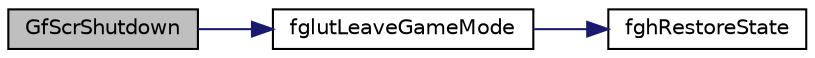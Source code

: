 digraph "GfScrShutdown"
{
  edge [fontname="Helvetica",fontsize="10",labelfontname="Helvetica",labelfontsize="10"];
  node [fontname="Helvetica",fontsize="10",shape=record];
  rankdir="LR";
  Node1 [label="GfScrShutdown",height=0.2,width=0.4,color="black", fillcolor="grey75", style="filled", fontcolor="black"];
  Node1 -> Node2 [color="midnightblue",fontsize="10",style="solid",fontname="Helvetica"];
  Node2 [label="fglutLeaveGameMode",height=0.2,width=0.4,color="black", fillcolor="white", style="filled",URL="$fg__gm_8cpp.html#a4967909d764b6640087b373292db664a"];
  Node2 -> Node3 [color="midnightblue",fontsize="10",style="solid",fontname="Helvetica"];
  Node3 [label="fghRestoreState",height=0.2,width=0.4,color="black", fillcolor="white", style="filled",URL="$fg__gm_8cpp.html#ac87152d0e3475b016be995b36a60ae9a"];
}
